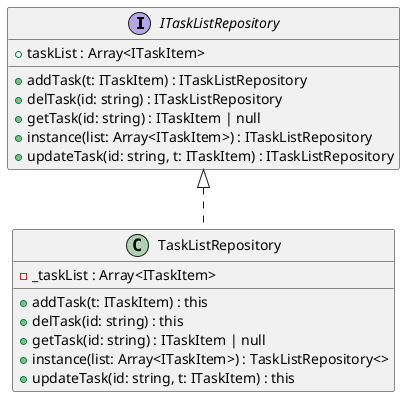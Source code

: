 @startuml
hide empty methods
hide empty fields
interface "ITaskListRepository" {
    +taskList : Array<ITaskItem>
    +addTask(t: ITaskItem) : ITaskListRepository
    +delTask(id: string) : ITaskListRepository
    +getTask(id: string) : ITaskItem | null
    +instance(list: Array<ITaskItem>) : ITaskListRepository
    +updateTask(id: string, t: ITaskItem) : ITaskListRepository
}
class "TaskListRepository" {
    -_taskList : Array<ITaskItem>
    +addTask(t: ITaskItem) : this
    +delTask(id: string) : this
    +getTask(id: string) : ITaskItem | null
    +instance(list: Array<ITaskItem>) : TaskListRepository<>
    +updateTask(id: string, t: ITaskItem) : this
}
"ITaskListRepository" <|.. "TaskListRepository"
@enduml